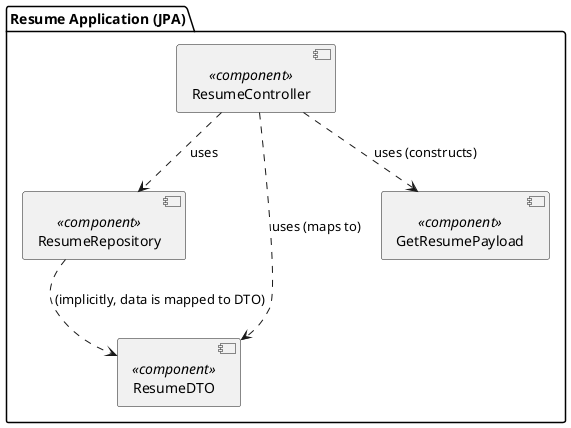 @startuml
package "Resume Application (JPA)" {
  [ResumeController] <<component>> as WebTier
  [ResumeRepository] <<component>> as DataAccessTier
  [ResumeDTO] <<component>> as DTO_Component
  [GetResumePayload] <<component>> as Payload_DTO_Component
}
WebTier ..> DataAccessTier : uses
WebTier ..> DTO_Component : uses (maps to)
WebTier ..> Payload_DTO_Component : uses (constructs)
DataAccessTier ..> DTO_Component : (implicitly, data is mapped to DTO)
@enduml
